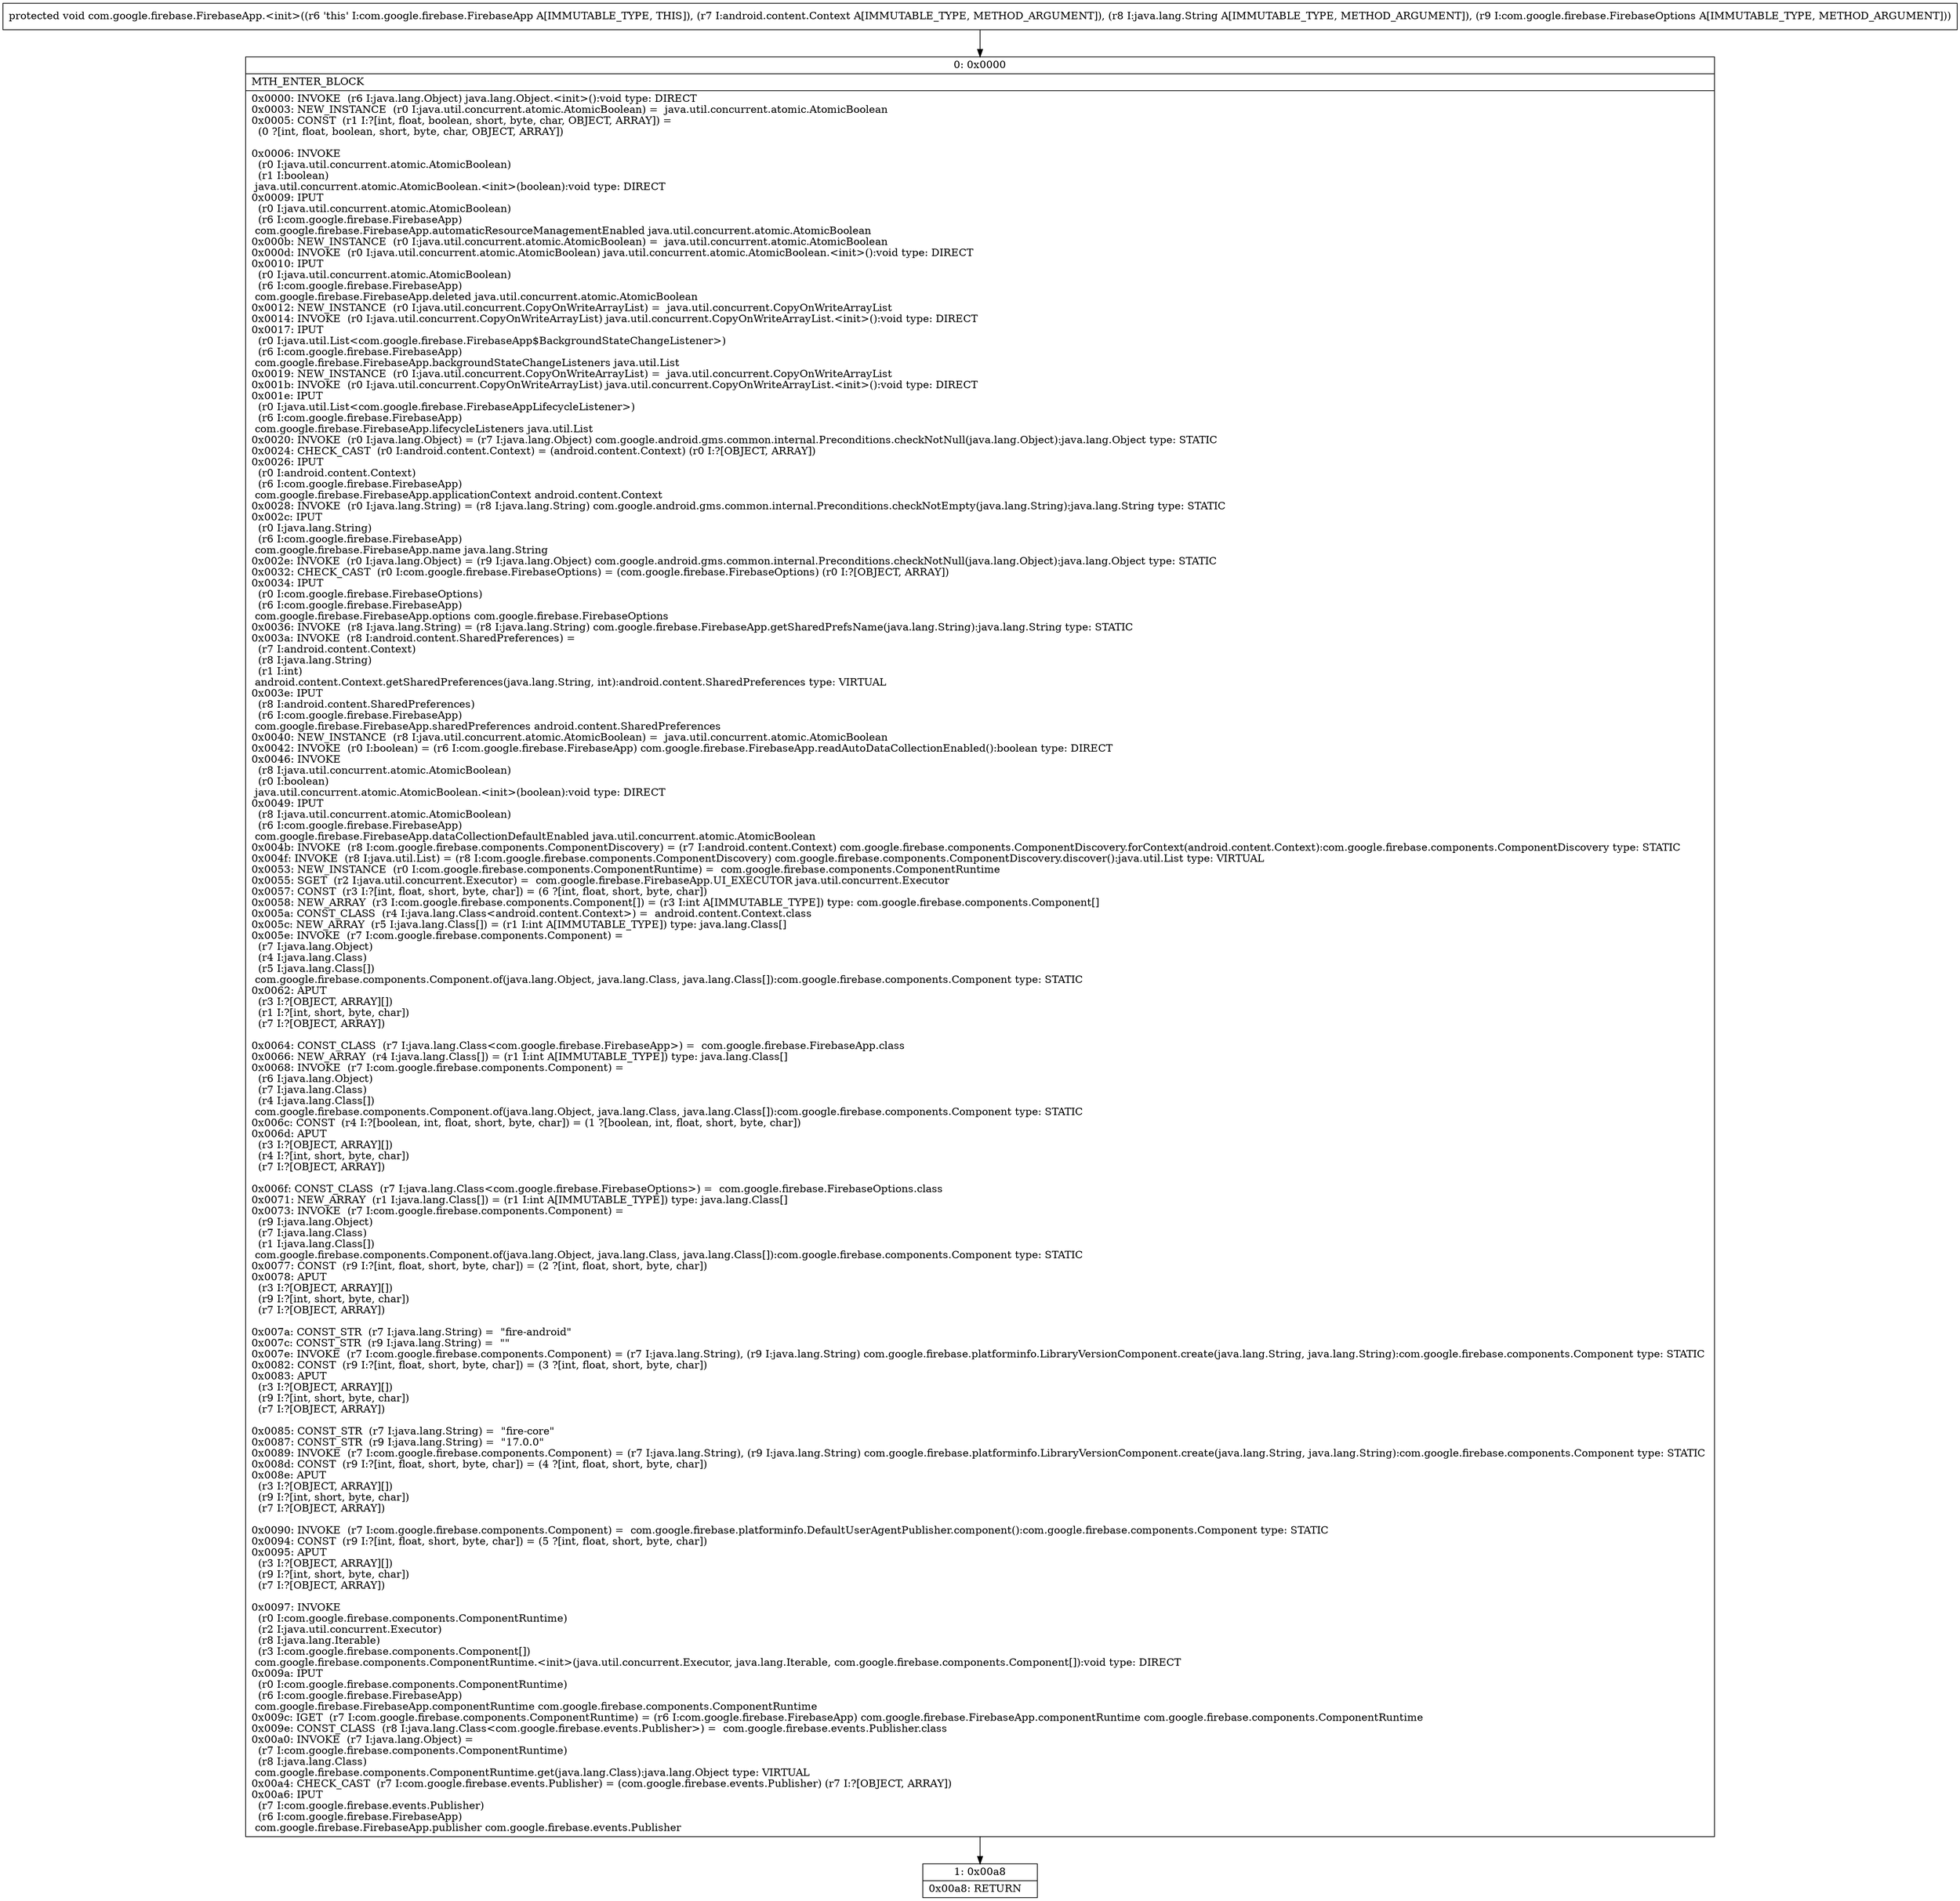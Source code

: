 digraph "CFG forcom.google.firebase.FirebaseApp.\<init\>(Landroid\/content\/Context;Ljava\/lang\/String;Lcom\/google\/firebase\/FirebaseOptions;)V" {
Node_0 [shape=record,label="{0\:\ 0x0000|MTH_ENTER_BLOCK\l|0x0000: INVOKE  (r6 I:java.lang.Object) java.lang.Object.\<init\>():void type: DIRECT \l0x0003: NEW_INSTANCE  (r0 I:java.util.concurrent.atomic.AtomicBoolean) =  java.util.concurrent.atomic.AtomicBoolean \l0x0005: CONST  (r1 I:?[int, float, boolean, short, byte, char, OBJECT, ARRAY]) = \l  (0 ?[int, float, boolean, short, byte, char, OBJECT, ARRAY])\l \l0x0006: INVOKE  \l  (r0 I:java.util.concurrent.atomic.AtomicBoolean)\l  (r1 I:boolean)\l java.util.concurrent.atomic.AtomicBoolean.\<init\>(boolean):void type: DIRECT \l0x0009: IPUT  \l  (r0 I:java.util.concurrent.atomic.AtomicBoolean)\l  (r6 I:com.google.firebase.FirebaseApp)\l com.google.firebase.FirebaseApp.automaticResourceManagementEnabled java.util.concurrent.atomic.AtomicBoolean \l0x000b: NEW_INSTANCE  (r0 I:java.util.concurrent.atomic.AtomicBoolean) =  java.util.concurrent.atomic.AtomicBoolean \l0x000d: INVOKE  (r0 I:java.util.concurrent.atomic.AtomicBoolean) java.util.concurrent.atomic.AtomicBoolean.\<init\>():void type: DIRECT \l0x0010: IPUT  \l  (r0 I:java.util.concurrent.atomic.AtomicBoolean)\l  (r6 I:com.google.firebase.FirebaseApp)\l com.google.firebase.FirebaseApp.deleted java.util.concurrent.atomic.AtomicBoolean \l0x0012: NEW_INSTANCE  (r0 I:java.util.concurrent.CopyOnWriteArrayList) =  java.util.concurrent.CopyOnWriteArrayList \l0x0014: INVOKE  (r0 I:java.util.concurrent.CopyOnWriteArrayList) java.util.concurrent.CopyOnWriteArrayList.\<init\>():void type: DIRECT \l0x0017: IPUT  \l  (r0 I:java.util.List\<com.google.firebase.FirebaseApp$BackgroundStateChangeListener\>)\l  (r6 I:com.google.firebase.FirebaseApp)\l com.google.firebase.FirebaseApp.backgroundStateChangeListeners java.util.List \l0x0019: NEW_INSTANCE  (r0 I:java.util.concurrent.CopyOnWriteArrayList) =  java.util.concurrent.CopyOnWriteArrayList \l0x001b: INVOKE  (r0 I:java.util.concurrent.CopyOnWriteArrayList) java.util.concurrent.CopyOnWriteArrayList.\<init\>():void type: DIRECT \l0x001e: IPUT  \l  (r0 I:java.util.List\<com.google.firebase.FirebaseAppLifecycleListener\>)\l  (r6 I:com.google.firebase.FirebaseApp)\l com.google.firebase.FirebaseApp.lifecycleListeners java.util.List \l0x0020: INVOKE  (r0 I:java.lang.Object) = (r7 I:java.lang.Object) com.google.android.gms.common.internal.Preconditions.checkNotNull(java.lang.Object):java.lang.Object type: STATIC \l0x0024: CHECK_CAST  (r0 I:android.content.Context) = (android.content.Context) (r0 I:?[OBJECT, ARRAY]) \l0x0026: IPUT  \l  (r0 I:android.content.Context)\l  (r6 I:com.google.firebase.FirebaseApp)\l com.google.firebase.FirebaseApp.applicationContext android.content.Context \l0x0028: INVOKE  (r0 I:java.lang.String) = (r8 I:java.lang.String) com.google.android.gms.common.internal.Preconditions.checkNotEmpty(java.lang.String):java.lang.String type: STATIC \l0x002c: IPUT  \l  (r0 I:java.lang.String)\l  (r6 I:com.google.firebase.FirebaseApp)\l com.google.firebase.FirebaseApp.name java.lang.String \l0x002e: INVOKE  (r0 I:java.lang.Object) = (r9 I:java.lang.Object) com.google.android.gms.common.internal.Preconditions.checkNotNull(java.lang.Object):java.lang.Object type: STATIC \l0x0032: CHECK_CAST  (r0 I:com.google.firebase.FirebaseOptions) = (com.google.firebase.FirebaseOptions) (r0 I:?[OBJECT, ARRAY]) \l0x0034: IPUT  \l  (r0 I:com.google.firebase.FirebaseOptions)\l  (r6 I:com.google.firebase.FirebaseApp)\l com.google.firebase.FirebaseApp.options com.google.firebase.FirebaseOptions \l0x0036: INVOKE  (r8 I:java.lang.String) = (r8 I:java.lang.String) com.google.firebase.FirebaseApp.getSharedPrefsName(java.lang.String):java.lang.String type: STATIC \l0x003a: INVOKE  (r8 I:android.content.SharedPreferences) = \l  (r7 I:android.content.Context)\l  (r8 I:java.lang.String)\l  (r1 I:int)\l android.content.Context.getSharedPreferences(java.lang.String, int):android.content.SharedPreferences type: VIRTUAL \l0x003e: IPUT  \l  (r8 I:android.content.SharedPreferences)\l  (r6 I:com.google.firebase.FirebaseApp)\l com.google.firebase.FirebaseApp.sharedPreferences android.content.SharedPreferences \l0x0040: NEW_INSTANCE  (r8 I:java.util.concurrent.atomic.AtomicBoolean) =  java.util.concurrent.atomic.AtomicBoolean \l0x0042: INVOKE  (r0 I:boolean) = (r6 I:com.google.firebase.FirebaseApp) com.google.firebase.FirebaseApp.readAutoDataCollectionEnabled():boolean type: DIRECT \l0x0046: INVOKE  \l  (r8 I:java.util.concurrent.atomic.AtomicBoolean)\l  (r0 I:boolean)\l java.util.concurrent.atomic.AtomicBoolean.\<init\>(boolean):void type: DIRECT \l0x0049: IPUT  \l  (r8 I:java.util.concurrent.atomic.AtomicBoolean)\l  (r6 I:com.google.firebase.FirebaseApp)\l com.google.firebase.FirebaseApp.dataCollectionDefaultEnabled java.util.concurrent.atomic.AtomicBoolean \l0x004b: INVOKE  (r8 I:com.google.firebase.components.ComponentDiscovery) = (r7 I:android.content.Context) com.google.firebase.components.ComponentDiscovery.forContext(android.content.Context):com.google.firebase.components.ComponentDiscovery type: STATIC \l0x004f: INVOKE  (r8 I:java.util.List) = (r8 I:com.google.firebase.components.ComponentDiscovery) com.google.firebase.components.ComponentDiscovery.discover():java.util.List type: VIRTUAL \l0x0053: NEW_INSTANCE  (r0 I:com.google.firebase.components.ComponentRuntime) =  com.google.firebase.components.ComponentRuntime \l0x0055: SGET  (r2 I:java.util.concurrent.Executor) =  com.google.firebase.FirebaseApp.UI_EXECUTOR java.util.concurrent.Executor \l0x0057: CONST  (r3 I:?[int, float, short, byte, char]) = (6 ?[int, float, short, byte, char]) \l0x0058: NEW_ARRAY  (r3 I:com.google.firebase.components.Component[]) = (r3 I:int A[IMMUTABLE_TYPE]) type: com.google.firebase.components.Component[] \l0x005a: CONST_CLASS  (r4 I:java.lang.Class\<android.content.Context\>) =  android.content.Context.class \l0x005c: NEW_ARRAY  (r5 I:java.lang.Class[]) = (r1 I:int A[IMMUTABLE_TYPE]) type: java.lang.Class[] \l0x005e: INVOKE  (r7 I:com.google.firebase.components.Component) = \l  (r7 I:java.lang.Object)\l  (r4 I:java.lang.Class)\l  (r5 I:java.lang.Class[])\l com.google.firebase.components.Component.of(java.lang.Object, java.lang.Class, java.lang.Class[]):com.google.firebase.components.Component type: STATIC \l0x0062: APUT  \l  (r3 I:?[OBJECT, ARRAY][])\l  (r1 I:?[int, short, byte, char])\l  (r7 I:?[OBJECT, ARRAY])\l \l0x0064: CONST_CLASS  (r7 I:java.lang.Class\<com.google.firebase.FirebaseApp\>) =  com.google.firebase.FirebaseApp.class \l0x0066: NEW_ARRAY  (r4 I:java.lang.Class[]) = (r1 I:int A[IMMUTABLE_TYPE]) type: java.lang.Class[] \l0x0068: INVOKE  (r7 I:com.google.firebase.components.Component) = \l  (r6 I:java.lang.Object)\l  (r7 I:java.lang.Class)\l  (r4 I:java.lang.Class[])\l com.google.firebase.components.Component.of(java.lang.Object, java.lang.Class, java.lang.Class[]):com.google.firebase.components.Component type: STATIC \l0x006c: CONST  (r4 I:?[boolean, int, float, short, byte, char]) = (1 ?[boolean, int, float, short, byte, char]) \l0x006d: APUT  \l  (r3 I:?[OBJECT, ARRAY][])\l  (r4 I:?[int, short, byte, char])\l  (r7 I:?[OBJECT, ARRAY])\l \l0x006f: CONST_CLASS  (r7 I:java.lang.Class\<com.google.firebase.FirebaseOptions\>) =  com.google.firebase.FirebaseOptions.class \l0x0071: NEW_ARRAY  (r1 I:java.lang.Class[]) = (r1 I:int A[IMMUTABLE_TYPE]) type: java.lang.Class[] \l0x0073: INVOKE  (r7 I:com.google.firebase.components.Component) = \l  (r9 I:java.lang.Object)\l  (r7 I:java.lang.Class)\l  (r1 I:java.lang.Class[])\l com.google.firebase.components.Component.of(java.lang.Object, java.lang.Class, java.lang.Class[]):com.google.firebase.components.Component type: STATIC \l0x0077: CONST  (r9 I:?[int, float, short, byte, char]) = (2 ?[int, float, short, byte, char]) \l0x0078: APUT  \l  (r3 I:?[OBJECT, ARRAY][])\l  (r9 I:?[int, short, byte, char])\l  (r7 I:?[OBJECT, ARRAY])\l \l0x007a: CONST_STR  (r7 I:java.lang.String) =  \"fire\-android\" \l0x007c: CONST_STR  (r9 I:java.lang.String) =  \"\" \l0x007e: INVOKE  (r7 I:com.google.firebase.components.Component) = (r7 I:java.lang.String), (r9 I:java.lang.String) com.google.firebase.platforminfo.LibraryVersionComponent.create(java.lang.String, java.lang.String):com.google.firebase.components.Component type: STATIC \l0x0082: CONST  (r9 I:?[int, float, short, byte, char]) = (3 ?[int, float, short, byte, char]) \l0x0083: APUT  \l  (r3 I:?[OBJECT, ARRAY][])\l  (r9 I:?[int, short, byte, char])\l  (r7 I:?[OBJECT, ARRAY])\l \l0x0085: CONST_STR  (r7 I:java.lang.String) =  \"fire\-core\" \l0x0087: CONST_STR  (r9 I:java.lang.String) =  \"17.0.0\" \l0x0089: INVOKE  (r7 I:com.google.firebase.components.Component) = (r7 I:java.lang.String), (r9 I:java.lang.String) com.google.firebase.platforminfo.LibraryVersionComponent.create(java.lang.String, java.lang.String):com.google.firebase.components.Component type: STATIC \l0x008d: CONST  (r9 I:?[int, float, short, byte, char]) = (4 ?[int, float, short, byte, char]) \l0x008e: APUT  \l  (r3 I:?[OBJECT, ARRAY][])\l  (r9 I:?[int, short, byte, char])\l  (r7 I:?[OBJECT, ARRAY])\l \l0x0090: INVOKE  (r7 I:com.google.firebase.components.Component) =  com.google.firebase.platforminfo.DefaultUserAgentPublisher.component():com.google.firebase.components.Component type: STATIC \l0x0094: CONST  (r9 I:?[int, float, short, byte, char]) = (5 ?[int, float, short, byte, char]) \l0x0095: APUT  \l  (r3 I:?[OBJECT, ARRAY][])\l  (r9 I:?[int, short, byte, char])\l  (r7 I:?[OBJECT, ARRAY])\l \l0x0097: INVOKE  \l  (r0 I:com.google.firebase.components.ComponentRuntime)\l  (r2 I:java.util.concurrent.Executor)\l  (r8 I:java.lang.Iterable)\l  (r3 I:com.google.firebase.components.Component[])\l com.google.firebase.components.ComponentRuntime.\<init\>(java.util.concurrent.Executor, java.lang.Iterable, com.google.firebase.components.Component[]):void type: DIRECT \l0x009a: IPUT  \l  (r0 I:com.google.firebase.components.ComponentRuntime)\l  (r6 I:com.google.firebase.FirebaseApp)\l com.google.firebase.FirebaseApp.componentRuntime com.google.firebase.components.ComponentRuntime \l0x009c: IGET  (r7 I:com.google.firebase.components.ComponentRuntime) = (r6 I:com.google.firebase.FirebaseApp) com.google.firebase.FirebaseApp.componentRuntime com.google.firebase.components.ComponentRuntime \l0x009e: CONST_CLASS  (r8 I:java.lang.Class\<com.google.firebase.events.Publisher\>) =  com.google.firebase.events.Publisher.class \l0x00a0: INVOKE  (r7 I:java.lang.Object) = \l  (r7 I:com.google.firebase.components.ComponentRuntime)\l  (r8 I:java.lang.Class)\l com.google.firebase.components.ComponentRuntime.get(java.lang.Class):java.lang.Object type: VIRTUAL \l0x00a4: CHECK_CAST  (r7 I:com.google.firebase.events.Publisher) = (com.google.firebase.events.Publisher) (r7 I:?[OBJECT, ARRAY]) \l0x00a6: IPUT  \l  (r7 I:com.google.firebase.events.Publisher)\l  (r6 I:com.google.firebase.FirebaseApp)\l com.google.firebase.FirebaseApp.publisher com.google.firebase.events.Publisher \l}"];
Node_1 [shape=record,label="{1\:\ 0x00a8|0x00a8: RETURN   \l}"];
MethodNode[shape=record,label="{protected void com.google.firebase.FirebaseApp.\<init\>((r6 'this' I:com.google.firebase.FirebaseApp A[IMMUTABLE_TYPE, THIS]), (r7 I:android.content.Context A[IMMUTABLE_TYPE, METHOD_ARGUMENT]), (r8 I:java.lang.String A[IMMUTABLE_TYPE, METHOD_ARGUMENT]), (r9 I:com.google.firebase.FirebaseOptions A[IMMUTABLE_TYPE, METHOD_ARGUMENT])) }"];
MethodNode -> Node_0;
Node_0 -> Node_1;
}

